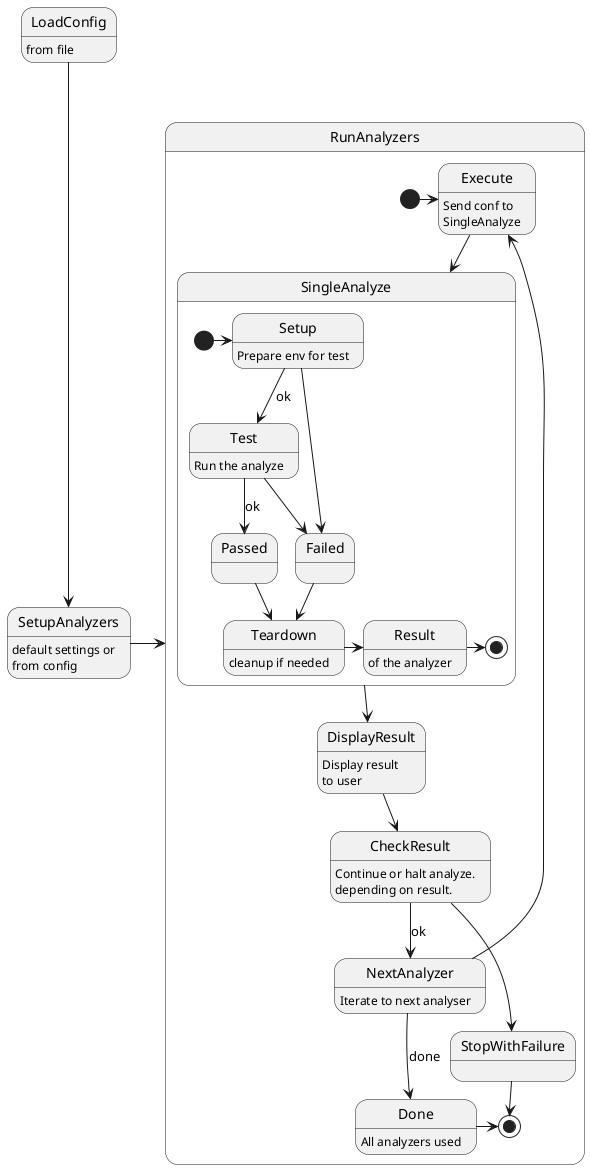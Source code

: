 @startuml
'This file is the overall state machine for how the analyzers are executed

SetupAnalyzers: default settings or\nfrom config

LoadConfig: from file
LoadConfig --> SetupAnalyzers
SetupAnalyzers -> RunAnalyzers

state RunAnalyzers {
    Execute: Send conf to\nSingleAnalyze
    DisplayResult: Display result\nto user
    CheckResult: Continue or halt analyze.\ndepending on result.
    NextAnalyzer: Iterate to next analyser
    Done: All analyzers used

    [*] -> Execute

    Execute --> SingleAnalyze
    SingleAnalyze --> DisplayResult
    DisplayResult --> CheckResult

    CheckResult --> NextAnalyzer : ok
    CheckResult --> StopWithFailure

    NextAnalyzer --> Execute
    NextAnalyzer --> Done : done

    Done -> [*]
    StopWithFailure -> [*]
}

'This is like a TestRunner with a fixture
state SingleAnalyze {
    Setup: Prepare env for test
    Test: Run the analyze
    Teardown: cleanup if needed
    Result: of the analyzer

    [*] -> Setup

    Setup --> Test : ok
    Setup --> Failed

    Test --> Passed : ok
    Test --> Failed

    Passed --> Teardown
    Failed --> Teardown

    Teardown -> Result
    Result -> [*]
}

@enduml
